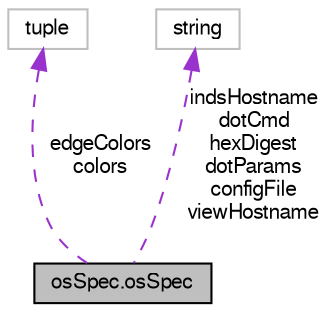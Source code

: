 digraph G
{
  edge [fontname="FreeSans",fontsize="10",labelfontname="FreeSans",labelfontsize="10"];
  node [fontname="FreeSans",fontsize="10",shape=record];
  Node1 [label="osSpec.osSpec",height=0.2,width=0.4,color="black", fillcolor="grey75", style="filled" fontcolor="black"];
  Node2 -> Node1 [dir=back,color="darkorchid3",fontsize="10",style="dashed",label="edgeColors\ncolors",fontname="FreeSans"];
  Node2 [label="tuple",height=0.2,width=0.4,color="grey75", fillcolor="white", style="filled"];
  Node3 -> Node1 [dir=back,color="darkorchid3",fontsize="10",style="dashed",label="indsHostname\ndotCmd\nhexDigest\ndotParams\nconfigFile\nviewHostname",fontname="FreeSans"];
  Node3 [label="string",height=0.2,width=0.4,color="grey75", fillcolor="white", style="filled"];
}
